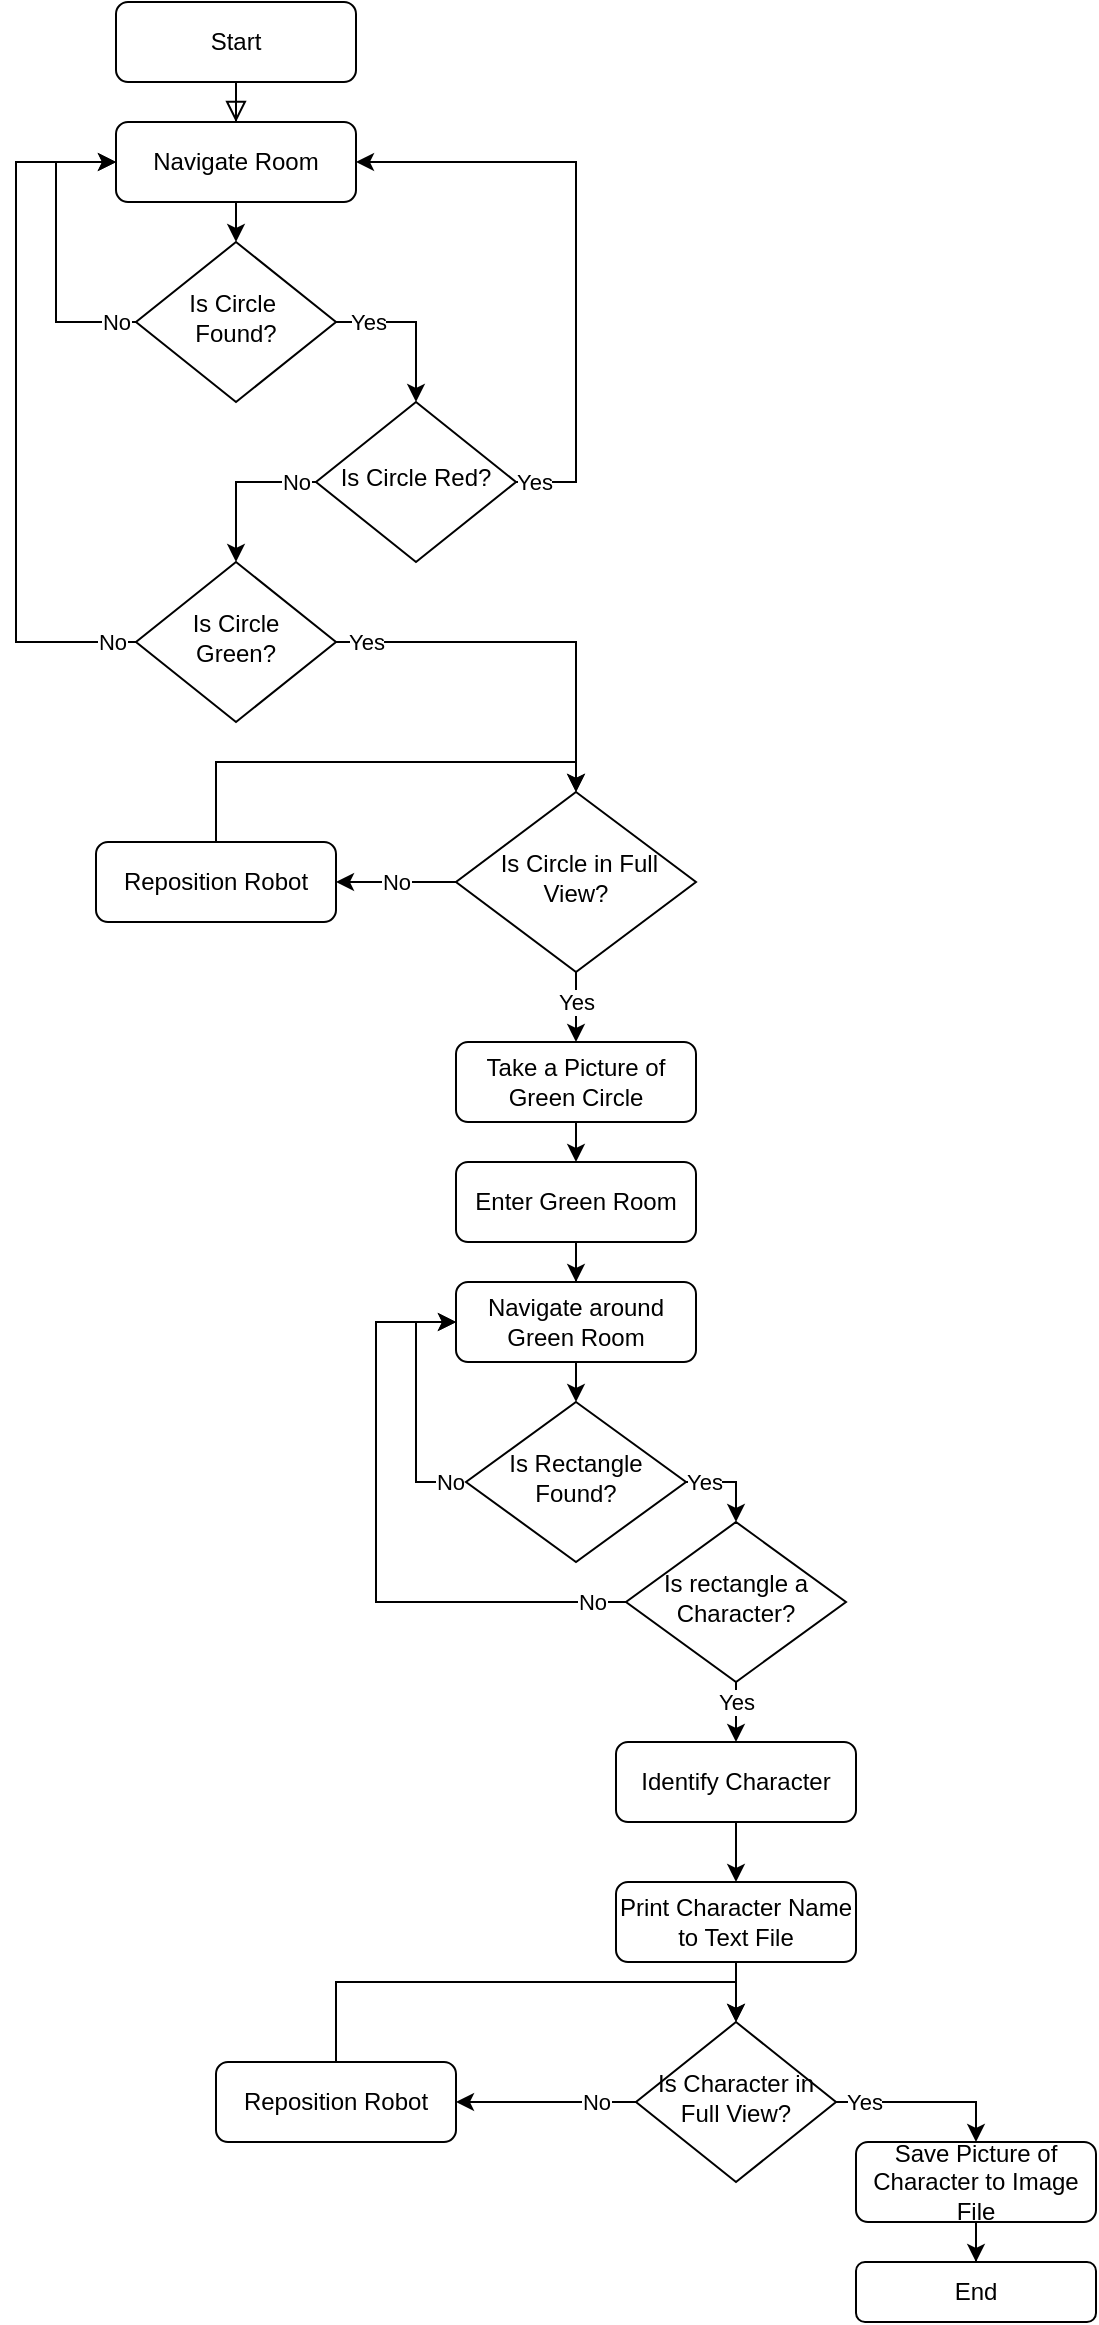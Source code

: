 <mxfile version="14.5.1" type="google"><diagram id="C5RBs43oDa-KdzZeNtuy" name="Page-1"><mxGraphModel dx="774" dy="489" grid="1" gridSize="10" guides="1" tooltips="1" connect="1" arrows="1" fold="1" page="1" pageScale="1" pageWidth="827" pageHeight="1169" math="0" shadow="0"><root><mxCell id="WIyWlLk6GJQsqaUBKTNV-0"/><mxCell id="WIyWlLk6GJQsqaUBKTNV-1" parent="WIyWlLk6GJQsqaUBKTNV-0"/><mxCell id="WIyWlLk6GJQsqaUBKTNV-2" value="" style="rounded=0;html=1;jettySize=auto;orthogonalLoop=1;fontSize=11;endArrow=block;endFill=0;endSize=8;strokeWidth=1;shadow=0;labelBackgroundColor=none;edgeStyle=orthogonalEdgeStyle;entryX=0.5;entryY=0;entryDx=0;entryDy=0;" parent="WIyWlLk6GJQsqaUBKTNV-1" source="WIyWlLk6GJQsqaUBKTNV-3" target="m5GNV9dSuOcqVO79h4Fg-0" edge="1"><mxGeometry relative="1" as="geometry"/></mxCell><mxCell id="WIyWlLk6GJQsqaUBKTNV-3" value="Start" style="rounded=1;whiteSpace=wrap;html=1;fontSize=12;glass=0;strokeWidth=1;shadow=0;" parent="WIyWlLk6GJQsqaUBKTNV-1" vertex="1"><mxGeometry x="330" width="120" height="40" as="geometry"/></mxCell><mxCell id="m5GNV9dSuOcqVO79h4Fg-2" style="edgeStyle=orthogonalEdgeStyle;rounded=0;orthogonalLoop=1;jettySize=auto;html=1;exitX=0.5;exitY=1;exitDx=0;exitDy=0;entryX=0.5;entryY=0;entryDx=0;entryDy=0;" parent="WIyWlLk6GJQsqaUBKTNV-1" source="m5GNV9dSuOcqVO79h4Fg-0" target="m5GNV9dSuOcqVO79h4Fg-1" edge="1"><mxGeometry relative="1" as="geometry"/></mxCell><mxCell id="m5GNV9dSuOcqVO79h4Fg-0" value="Navigate Room" style="rounded=1;whiteSpace=wrap;html=1;fontSize=12;glass=0;strokeWidth=1;shadow=0;" parent="WIyWlLk6GJQsqaUBKTNV-1" vertex="1"><mxGeometry x="330" y="60" width="120" height="40" as="geometry"/></mxCell><mxCell id="m5GNV9dSuOcqVO79h4Fg-3" value="Yes" style="edgeStyle=orthogonalEdgeStyle;rounded=0;orthogonalLoop=1;jettySize=auto;html=1;exitX=1;exitY=0.5;exitDx=0;exitDy=0;entryX=0.5;entryY=0;entryDx=0;entryDy=0;" parent="WIyWlLk6GJQsqaUBKTNV-1" source="m5GNV9dSuOcqVO79h4Fg-1" target="m5GNV9dSuOcqVO79h4Fg-5" edge="1"><mxGeometry x="-0.6" relative="1" as="geometry"><mxPoint x="480" y="250" as="targetPoint"/><mxPoint as="offset"/></mxGeometry></mxCell><mxCell id="m5GNV9dSuOcqVO79h4Fg-4" value="No" style="edgeStyle=orthogonalEdgeStyle;rounded=0;orthogonalLoop=1;jettySize=auto;html=1;exitX=0;exitY=0.5;exitDx=0;exitDy=0;entryX=0;entryY=0.5;entryDx=0;entryDy=0;" parent="WIyWlLk6GJQsqaUBKTNV-1" source="m5GNV9dSuOcqVO79h4Fg-1" target="m5GNV9dSuOcqVO79h4Fg-0" edge="1"><mxGeometry x="-0.867" relative="1" as="geometry"><mxPoint as="offset"/><Array as="points"><mxPoint x="300" y="160"/><mxPoint x="300" y="80"/></Array></mxGeometry></mxCell><mxCell id="m5GNV9dSuOcqVO79h4Fg-1" value="Is Circle&amp;nbsp; Found?" style="rhombus;whiteSpace=wrap;html=1;shadow=0;fontFamily=Helvetica;fontSize=12;align=center;strokeWidth=1;spacing=6;spacingTop=-4;" parent="WIyWlLk6GJQsqaUBKTNV-1" vertex="1"><mxGeometry x="340" y="120" width="100" height="80" as="geometry"/></mxCell><mxCell id="m5GNV9dSuOcqVO79h4Fg-6" value="Yes" style="edgeStyle=orthogonalEdgeStyle;rounded=0;orthogonalLoop=1;jettySize=auto;html=1;exitX=1;exitY=0.5;exitDx=0;exitDy=0;entryX=1;entryY=0.5;entryDx=0;entryDy=0;" parent="WIyWlLk6GJQsqaUBKTNV-1" source="m5GNV9dSuOcqVO79h4Fg-5" target="m5GNV9dSuOcqVO79h4Fg-0" edge="1"><mxGeometry x="-0.939" relative="1" as="geometry"><Array as="points"><mxPoint x="560" y="240"/><mxPoint x="560" y="80"/></Array><mxPoint as="offset"/></mxGeometry></mxCell><mxCell id="m5GNV9dSuOcqVO79h4Fg-7" value="No" style="edgeStyle=orthogonalEdgeStyle;rounded=0;orthogonalLoop=1;jettySize=auto;html=1;exitX=0;exitY=0.5;exitDx=0;exitDy=0;entryX=0.5;entryY=0;entryDx=0;entryDy=0;" parent="WIyWlLk6GJQsqaUBKTNV-1" source="m5GNV9dSuOcqVO79h4Fg-5" target="m5GNV9dSuOcqVO79h4Fg-8" edge="1"><mxGeometry x="-0.75" relative="1" as="geometry"><mxPoint x="390" y="350" as="targetPoint"/><mxPoint as="offset"/></mxGeometry></mxCell><mxCell id="m5GNV9dSuOcqVO79h4Fg-5" value="&lt;div&gt;&lt;span&gt;Is Circle Red?&lt;/span&gt;&lt;/div&gt;" style="rhombus;whiteSpace=wrap;html=1;shadow=0;fontFamily=Helvetica;fontSize=12;align=center;strokeWidth=1;spacing=6;spacingTop=-4;" parent="WIyWlLk6GJQsqaUBKTNV-1" vertex="1"><mxGeometry x="430" y="200" width="100" height="80" as="geometry"/></mxCell><mxCell id="m5GNV9dSuOcqVO79h4Fg-9" value="Yes" style="edgeStyle=orthogonalEdgeStyle;rounded=0;orthogonalLoop=1;jettySize=auto;html=1;exitX=1;exitY=0.5;exitDx=0;exitDy=0;entryX=0.5;entryY=0;entryDx=0;entryDy=0;" parent="WIyWlLk6GJQsqaUBKTNV-1" source="m5GNV9dSuOcqVO79h4Fg-8" target="u47qO4azUrqADcOLdFSz-11" edge="1"><mxGeometry x="-0.846" relative="1" as="geometry"><mxPoint x="520" y="470" as="targetPoint"/><mxPoint as="offset"/></mxGeometry></mxCell><mxCell id="m5GNV9dSuOcqVO79h4Fg-10" value="No" style="edgeStyle=orthogonalEdgeStyle;rounded=0;orthogonalLoop=1;jettySize=auto;html=1;exitX=0;exitY=0.5;exitDx=0;exitDy=0;entryX=0;entryY=0.5;entryDx=0;entryDy=0;" parent="WIyWlLk6GJQsqaUBKTNV-1" source="m5GNV9dSuOcqVO79h4Fg-8" target="m5GNV9dSuOcqVO79h4Fg-0" edge="1"><mxGeometry x="-0.931" relative="1" as="geometry"><mxPoint x="280" y="510" as="targetPoint"/><mxPoint as="offset"/><Array as="points"><mxPoint x="280" y="320"/><mxPoint x="280" y="80"/></Array></mxGeometry></mxCell><mxCell id="m5GNV9dSuOcqVO79h4Fg-8" value="&amp;nbsp;Is Circle&amp;nbsp; Green?" style="rhombus;whiteSpace=wrap;html=1;shadow=0;fontFamily=Helvetica;fontSize=12;align=center;strokeWidth=1;spacing=6;spacingTop=-4;" parent="WIyWlLk6GJQsqaUBKTNV-1" vertex="1"><mxGeometry x="340" y="280" width="100" height="80" as="geometry"/></mxCell><mxCell id="m5GNV9dSuOcqVO79h4Fg-13" style="edgeStyle=orthogonalEdgeStyle;rounded=0;orthogonalLoop=1;jettySize=auto;html=1;exitX=0.5;exitY=1;exitDx=0;exitDy=0;" parent="WIyWlLk6GJQsqaUBKTNV-1" source="m5GNV9dSuOcqVO79h4Fg-11" target="m5GNV9dSuOcqVO79h4Fg-12" edge="1"><mxGeometry relative="1" as="geometry"/></mxCell><mxCell id="m5GNV9dSuOcqVO79h4Fg-11" value="Enter Green Room" style="rounded=1;whiteSpace=wrap;html=1;fontSize=12;glass=0;strokeWidth=1;shadow=0;" parent="WIyWlLk6GJQsqaUBKTNV-1" vertex="1"><mxGeometry x="500" y="580" width="120" height="40" as="geometry"/></mxCell><mxCell id="u47qO4azUrqADcOLdFSz-3" style="edgeStyle=orthogonalEdgeStyle;rounded=0;orthogonalLoop=1;jettySize=auto;html=1;exitX=0.5;exitY=1;exitDx=0;exitDy=0;entryX=0.5;entryY=0;entryDx=0;entryDy=0;" parent="WIyWlLk6GJQsqaUBKTNV-1" source="m5GNV9dSuOcqVO79h4Fg-12" target="u47qO4azUrqADcOLdFSz-2" edge="1"><mxGeometry relative="1" as="geometry"/></mxCell><mxCell id="m5GNV9dSuOcqVO79h4Fg-12" value="Navigate around Green Room" style="rounded=1;whiteSpace=wrap;html=1;fontSize=12;glass=0;strokeWidth=1;shadow=0;" parent="WIyWlLk6GJQsqaUBKTNV-1" vertex="1"><mxGeometry x="500" y="640" width="120" height="40" as="geometry"/></mxCell><mxCell id="u47qO4azUrqADcOLdFSz-1" style="edgeStyle=orthogonalEdgeStyle;rounded=0;orthogonalLoop=1;jettySize=auto;html=1;exitX=0.5;exitY=1;exitDx=0;exitDy=0;entryX=0.5;entryY=0;entryDx=0;entryDy=0;" parent="WIyWlLk6GJQsqaUBKTNV-1" source="u47qO4azUrqADcOLdFSz-0" target="m5GNV9dSuOcqVO79h4Fg-11" edge="1"><mxGeometry relative="1" as="geometry"/></mxCell><mxCell id="u47qO4azUrqADcOLdFSz-0" value="Take a Picture of Green Circle" style="rounded=1;whiteSpace=wrap;html=1;fontSize=12;glass=0;strokeWidth=1;shadow=0;" parent="WIyWlLk6GJQsqaUBKTNV-1" vertex="1"><mxGeometry x="500" y="520" width="120" height="40" as="geometry"/></mxCell><mxCell id="u47qO4azUrqADcOLdFSz-4" value="No" style="edgeStyle=orthogonalEdgeStyle;rounded=0;orthogonalLoop=1;jettySize=auto;html=1;exitX=0;exitY=0.5;exitDx=0;exitDy=0;entryX=0;entryY=0.5;entryDx=0;entryDy=0;" parent="WIyWlLk6GJQsqaUBKTNV-1" source="u47qO4azUrqADcOLdFSz-2" target="m5GNV9dSuOcqVO79h4Fg-12" edge="1"><mxGeometry x="-0.867" relative="1" as="geometry"><mxPoint as="offset"/></mxGeometry></mxCell><mxCell id="u47qO4azUrqADcOLdFSz-5" value="Yes" style="edgeStyle=orthogonalEdgeStyle;rounded=0;orthogonalLoop=1;jettySize=auto;html=1;exitX=1;exitY=0.5;exitDx=0;exitDy=0;entryX=0.5;entryY=0;entryDx=0;entryDy=0;" parent="WIyWlLk6GJQsqaUBKTNV-1" source="u47qO4azUrqADcOLdFSz-2" target="u47qO4azUrqADcOLdFSz-6" edge="1"><mxGeometry x="-0.6" relative="1" as="geometry"><mxPoint x="700" y="905" as="targetPoint"/><mxPoint as="offset"/></mxGeometry></mxCell><mxCell id="u47qO4azUrqADcOLdFSz-2" value="Is Rectangle Found?" style="rhombus;whiteSpace=wrap;html=1;shadow=0;fontFamily=Helvetica;fontSize=12;align=center;strokeWidth=1;spacing=6;spacingTop=-4;" parent="WIyWlLk6GJQsqaUBKTNV-1" vertex="1"><mxGeometry x="505" y="700" width="110" height="80" as="geometry"/></mxCell><mxCell id="u47qO4azUrqADcOLdFSz-7" value="No" style="edgeStyle=orthogonalEdgeStyle;rounded=0;orthogonalLoop=1;jettySize=auto;html=1;exitX=0;exitY=0.5;exitDx=0;exitDy=0;entryX=0;entryY=0.5;entryDx=0;entryDy=0;" parent="WIyWlLk6GJQsqaUBKTNV-1" source="u47qO4azUrqADcOLdFSz-6" target="m5GNV9dSuOcqVO79h4Fg-12" edge="1"><mxGeometry x="-0.886" relative="1" as="geometry"><Array as="points"><mxPoint x="460" y="800"/><mxPoint x="460" y="660"/></Array><mxPoint as="offset"/></mxGeometry></mxCell><mxCell id="u47qO4azUrqADcOLdFSz-9" value="Yes" style="edgeStyle=orthogonalEdgeStyle;rounded=0;orthogonalLoop=1;jettySize=auto;html=1;exitX=0.5;exitY=1;exitDx=0;exitDy=0;entryX=0.5;entryY=0;entryDx=0;entryDy=0;" parent="WIyWlLk6GJQsqaUBKTNV-1" source="u47qO4azUrqADcOLdFSz-6" target="u47qO4azUrqADcOLdFSz-10" edge="1"><mxGeometry x="-0.333" relative="1" as="geometry"><mxPoint x="700" y="1045" as="targetPoint"/><mxPoint as="offset"/></mxGeometry></mxCell><mxCell id="u47qO4azUrqADcOLdFSz-6" value="Is rectangle a Character?" style="rhombus;whiteSpace=wrap;html=1;shadow=0;fontFamily=Helvetica;fontSize=12;align=center;strokeWidth=1;spacing=6;spacingTop=-4;" parent="WIyWlLk6GJQsqaUBKTNV-1" vertex="1"><mxGeometry x="585" y="760" width="110" height="80" as="geometry"/></mxCell><mxCell id="u47qO4azUrqADcOLdFSz-18" style="edgeStyle=orthogonalEdgeStyle;rounded=0;orthogonalLoop=1;jettySize=auto;html=1;exitX=0.5;exitY=1;exitDx=0;exitDy=0;entryX=0.5;entryY=0;entryDx=0;entryDy=0;" parent="WIyWlLk6GJQsqaUBKTNV-1" source="u47qO4azUrqADcOLdFSz-10" target="u47qO4azUrqADcOLdFSz-16" edge="1"><mxGeometry relative="1" as="geometry"/></mxCell><mxCell id="u47qO4azUrqADcOLdFSz-10" value="Identify Character" style="rounded=1;whiteSpace=wrap;html=1;fontSize=12;glass=0;strokeWidth=1;shadow=0;" parent="WIyWlLk6GJQsqaUBKTNV-1" vertex="1"><mxGeometry x="580" y="870" width="120" height="40" as="geometry"/></mxCell><mxCell id="u47qO4azUrqADcOLdFSz-12" value="No" style="edgeStyle=orthogonalEdgeStyle;rounded=0;orthogonalLoop=1;jettySize=auto;html=1;exitX=0;exitY=0.5;exitDx=0;exitDy=0;entryX=1;entryY=0.5;entryDx=0;entryDy=0;" parent="WIyWlLk6GJQsqaUBKTNV-1" source="u47qO4azUrqADcOLdFSz-11" target="u47qO4azUrqADcOLdFSz-14" edge="1"><mxGeometry relative="1" as="geometry"><mxPoint x="400" y="480" as="targetPoint"/></mxGeometry></mxCell><mxCell id="u47qO4azUrqADcOLdFSz-13" value="Yes" style="edgeStyle=orthogonalEdgeStyle;rounded=0;orthogonalLoop=1;jettySize=auto;html=1;exitX=0.5;exitY=1;exitDx=0;exitDy=0;entryX=0.5;entryY=0;entryDx=0;entryDy=0;" parent="WIyWlLk6GJQsqaUBKTNV-1" source="u47qO4azUrqADcOLdFSz-11" target="u47qO4azUrqADcOLdFSz-0" edge="1"><mxGeometry x="-0.143" relative="1" as="geometry"><mxPoint x="780" y="380" as="targetPoint"/><mxPoint as="offset"/></mxGeometry></mxCell><mxCell id="u47qO4azUrqADcOLdFSz-11" value="&amp;nbsp;Is Circle in Full View?" style="rhombus;whiteSpace=wrap;html=1;shadow=0;fontFamily=Helvetica;fontSize=12;align=center;strokeWidth=1;spacing=6;spacingTop=-4;" parent="WIyWlLk6GJQsqaUBKTNV-1" vertex="1"><mxGeometry x="500" y="395" width="120" height="90" as="geometry"/></mxCell><mxCell id="u47qO4azUrqADcOLdFSz-15" style="edgeStyle=orthogonalEdgeStyle;rounded=0;orthogonalLoop=1;jettySize=auto;html=1;exitX=0.5;exitY=0;exitDx=0;exitDy=0;entryX=0.5;entryY=0;entryDx=0;entryDy=0;" parent="WIyWlLk6GJQsqaUBKTNV-1" source="u47qO4azUrqADcOLdFSz-14" target="u47qO4azUrqADcOLdFSz-11" edge="1"><mxGeometry relative="1" as="geometry"><Array as="points"><mxPoint x="385" y="380"/><mxPoint x="565" y="380"/></Array></mxGeometry></mxCell><mxCell id="u47qO4azUrqADcOLdFSz-14" value="Reposition Robot" style="rounded=1;whiteSpace=wrap;html=1;fontSize=12;glass=0;strokeWidth=1;shadow=0;" parent="WIyWlLk6GJQsqaUBKTNV-1" vertex="1"><mxGeometry x="320" y="420" width="120" height="40" as="geometry"/></mxCell><mxCell id="u47qO4azUrqADcOLdFSz-19" style="edgeStyle=orthogonalEdgeStyle;rounded=0;orthogonalLoop=1;jettySize=auto;html=1;exitX=0.5;exitY=1;exitDx=0;exitDy=0;" parent="WIyWlLk6GJQsqaUBKTNV-1" source="u47qO4azUrqADcOLdFSz-16" target="u47qO4azUrqADcOLdFSz-20" edge="1"><mxGeometry relative="1" as="geometry"><mxPoint x="640" y="1010" as="targetPoint"/></mxGeometry></mxCell><mxCell id="u47qO4azUrqADcOLdFSz-16" value="Print Character Name to Text File" style="rounded=1;whiteSpace=wrap;html=1;fontSize=12;glass=0;strokeWidth=1;shadow=0;" parent="WIyWlLk6GJQsqaUBKTNV-1" vertex="1"><mxGeometry x="580" y="940" width="120" height="40" as="geometry"/></mxCell><mxCell id="u47qO4azUrqADcOLdFSz-21" value="No" style="edgeStyle=orthogonalEdgeStyle;rounded=0;orthogonalLoop=1;jettySize=auto;html=1;exitX=0;exitY=0.5;exitDx=0;exitDy=0;entryX=1;entryY=0.5;entryDx=0;entryDy=0;" parent="WIyWlLk6GJQsqaUBKTNV-1" source="u47qO4azUrqADcOLdFSz-20" target="u47qO4azUrqADcOLdFSz-22" edge="1"><mxGeometry x="-0.556" relative="1" as="geometry"><mxPoint x="510" y="1050" as="targetPoint"/><mxPoint as="offset"/></mxGeometry></mxCell><mxCell id="u47qO4azUrqADcOLdFSz-24" value="Yes" style="edgeStyle=orthogonalEdgeStyle;rounded=0;orthogonalLoop=1;jettySize=auto;html=1;exitX=1;exitY=0.5;exitDx=0;exitDy=0;entryX=0.5;entryY=0;entryDx=0;entryDy=0;" parent="WIyWlLk6GJQsqaUBKTNV-1" source="u47qO4azUrqADcOLdFSz-20" target="u47qO4azUrqADcOLdFSz-25" edge="1"><mxGeometry x="-0.692" relative="1" as="geometry"><mxPoint x="760" y="1110" as="targetPoint"/><mxPoint as="offset"/></mxGeometry></mxCell><mxCell id="u47qO4azUrqADcOLdFSz-20" value="Is Character in Full View?" style="rhombus;whiteSpace=wrap;html=1;shadow=0;fontFamily=Helvetica;fontSize=12;align=center;strokeWidth=1;spacing=6;spacingTop=-4;" parent="WIyWlLk6GJQsqaUBKTNV-1" vertex="1"><mxGeometry x="590" y="1010" width="100" height="80" as="geometry"/></mxCell><mxCell id="u47qO4azUrqADcOLdFSz-23" style="edgeStyle=orthogonalEdgeStyle;rounded=0;orthogonalLoop=1;jettySize=auto;html=1;exitX=0.5;exitY=0;exitDx=0;exitDy=0;entryX=0.5;entryY=0;entryDx=0;entryDy=0;" parent="WIyWlLk6GJQsqaUBKTNV-1" source="u47qO4azUrqADcOLdFSz-22" target="u47qO4azUrqADcOLdFSz-20" edge="1"><mxGeometry relative="1" as="geometry"/></mxCell><mxCell id="u47qO4azUrqADcOLdFSz-22" value="Reposition Robot" style="rounded=1;whiteSpace=wrap;html=1;fontSize=12;glass=0;strokeWidth=1;shadow=0;" parent="WIyWlLk6GJQsqaUBKTNV-1" vertex="1"><mxGeometry x="380" y="1030" width="120" height="40" as="geometry"/></mxCell><mxCell id="3VWk2Mi6UJWJZJyo3Vl8-1" value="" style="edgeStyle=orthogonalEdgeStyle;rounded=0;orthogonalLoop=1;jettySize=auto;html=1;" edge="1" parent="WIyWlLk6GJQsqaUBKTNV-1" source="u47qO4azUrqADcOLdFSz-25" target="3VWk2Mi6UJWJZJyo3Vl8-0"><mxGeometry relative="1" as="geometry"/></mxCell><mxCell id="u47qO4azUrqADcOLdFSz-25" value="Save Picture of Character to Image File" style="rounded=1;whiteSpace=wrap;html=1;fontSize=12;glass=0;strokeWidth=1;shadow=0;" parent="WIyWlLk6GJQsqaUBKTNV-1" vertex="1"><mxGeometry x="700" y="1070" width="120" height="40" as="geometry"/></mxCell><mxCell id="3VWk2Mi6UJWJZJyo3Vl8-0" value="End" style="whiteSpace=wrap;html=1;rounded=1;shadow=0;strokeWidth=1;glass=0;" vertex="1" parent="WIyWlLk6GJQsqaUBKTNV-1"><mxGeometry x="700" y="1130" width="120" height="30" as="geometry"/></mxCell></root></mxGraphModel></diagram></mxfile>